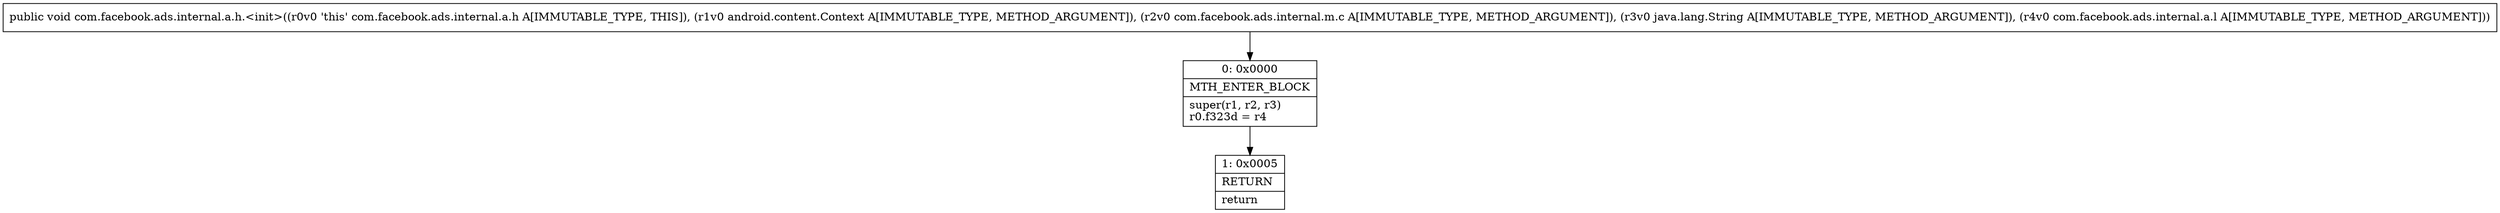 digraph "CFG forcom.facebook.ads.internal.a.h.\<init\>(Landroid\/content\/Context;Lcom\/facebook\/ads\/internal\/m\/c;Ljava\/lang\/String;Lcom\/facebook\/ads\/internal\/a\/l;)V" {
Node_0 [shape=record,label="{0\:\ 0x0000|MTH_ENTER_BLOCK\l|super(r1, r2, r3)\lr0.f323d = r4\l}"];
Node_1 [shape=record,label="{1\:\ 0x0005|RETURN\l|return\l}"];
MethodNode[shape=record,label="{public void com.facebook.ads.internal.a.h.\<init\>((r0v0 'this' com.facebook.ads.internal.a.h A[IMMUTABLE_TYPE, THIS]), (r1v0 android.content.Context A[IMMUTABLE_TYPE, METHOD_ARGUMENT]), (r2v0 com.facebook.ads.internal.m.c A[IMMUTABLE_TYPE, METHOD_ARGUMENT]), (r3v0 java.lang.String A[IMMUTABLE_TYPE, METHOD_ARGUMENT]), (r4v0 com.facebook.ads.internal.a.l A[IMMUTABLE_TYPE, METHOD_ARGUMENT])) }"];
MethodNode -> Node_0;
Node_0 -> Node_1;
}

